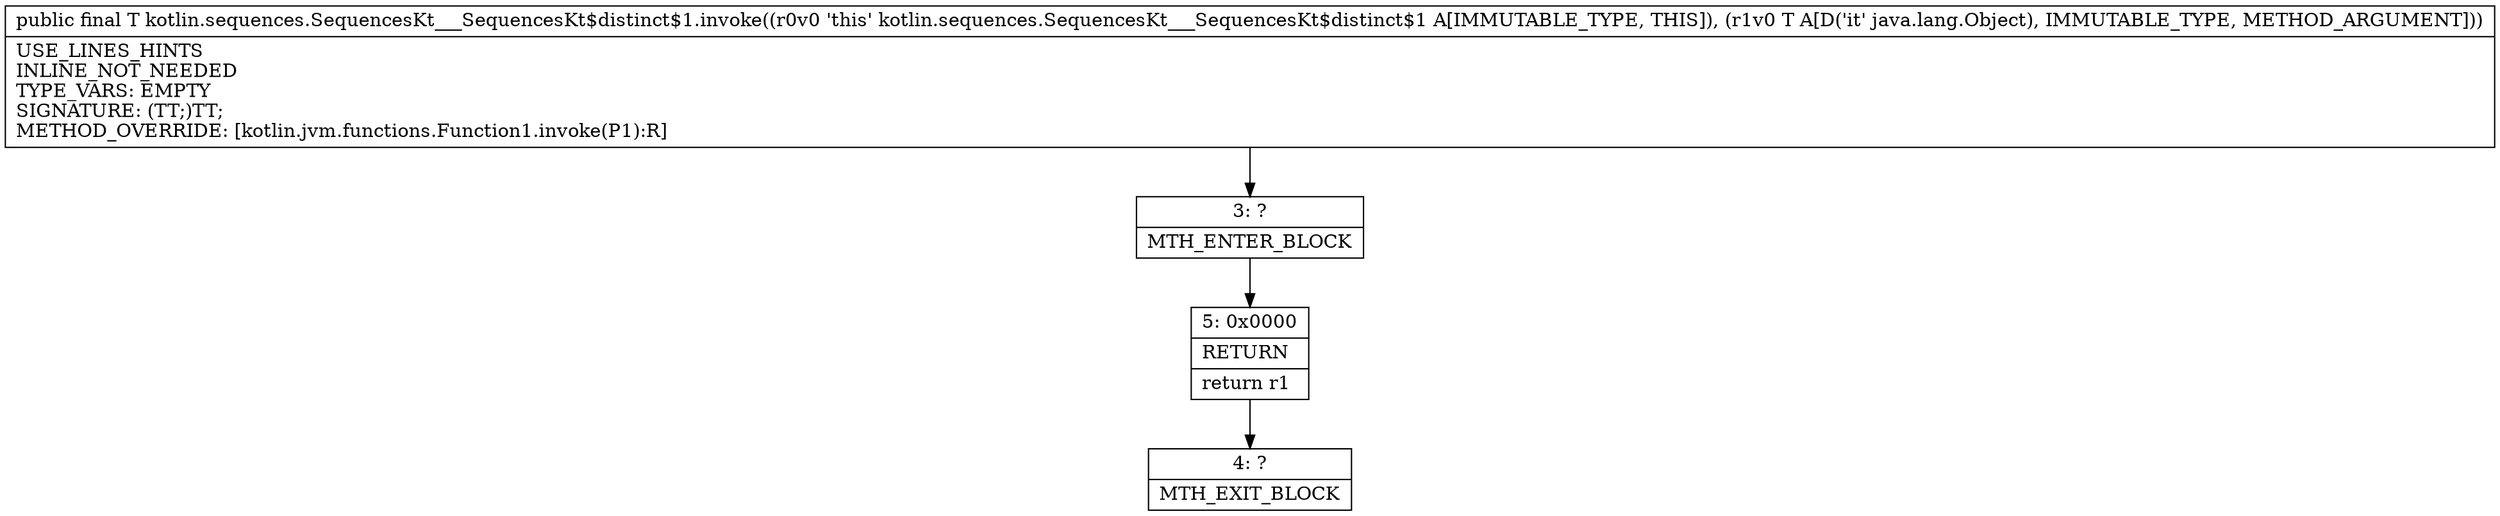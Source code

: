 digraph "CFG forkotlin.sequences.SequencesKt___SequencesKt$distinct$1.invoke(Ljava\/lang\/Object;)Ljava\/lang\/Object;" {
Node_3 [shape=record,label="{3\:\ ?|MTH_ENTER_BLOCK\l}"];
Node_5 [shape=record,label="{5\:\ 0x0000|RETURN\l|return r1\l}"];
Node_4 [shape=record,label="{4\:\ ?|MTH_EXIT_BLOCK\l}"];
MethodNode[shape=record,label="{public final T kotlin.sequences.SequencesKt___SequencesKt$distinct$1.invoke((r0v0 'this' kotlin.sequences.SequencesKt___SequencesKt$distinct$1 A[IMMUTABLE_TYPE, THIS]), (r1v0 T A[D('it' java.lang.Object), IMMUTABLE_TYPE, METHOD_ARGUMENT]))  | USE_LINES_HINTS\lINLINE_NOT_NEEDED\lTYPE_VARS: EMPTY\lSIGNATURE: (TT;)TT;\lMETHOD_OVERRIDE: [kotlin.jvm.functions.Function1.invoke(P1):R]\l}"];
MethodNode -> Node_3;Node_3 -> Node_5;
Node_5 -> Node_4;
}

